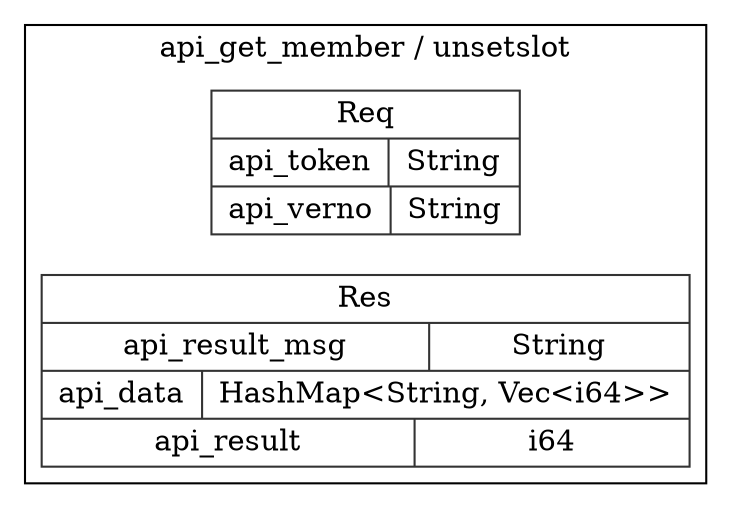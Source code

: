 digraph {
  rankdir=LR;
  subgraph cluster_0 {
    label="api_get_member / unsetslot";
    node [style="filled", color=white, style="solid", color=gray20];
    api_get_member__unsetslot__Req [label="<Req> Req  | { api_token | <api_token> String } | { api_verno | <api_verno> String }", shape=record];
    api_get_member__unsetslot__Res [label="<Res> Res  | { api_result_msg | <api_result_msg> String } | { api_data | <api_data> HashMap\<String, Vec\<i64\>\> } | { api_result | <api_result> i64 }", shape=record];
  }
}
